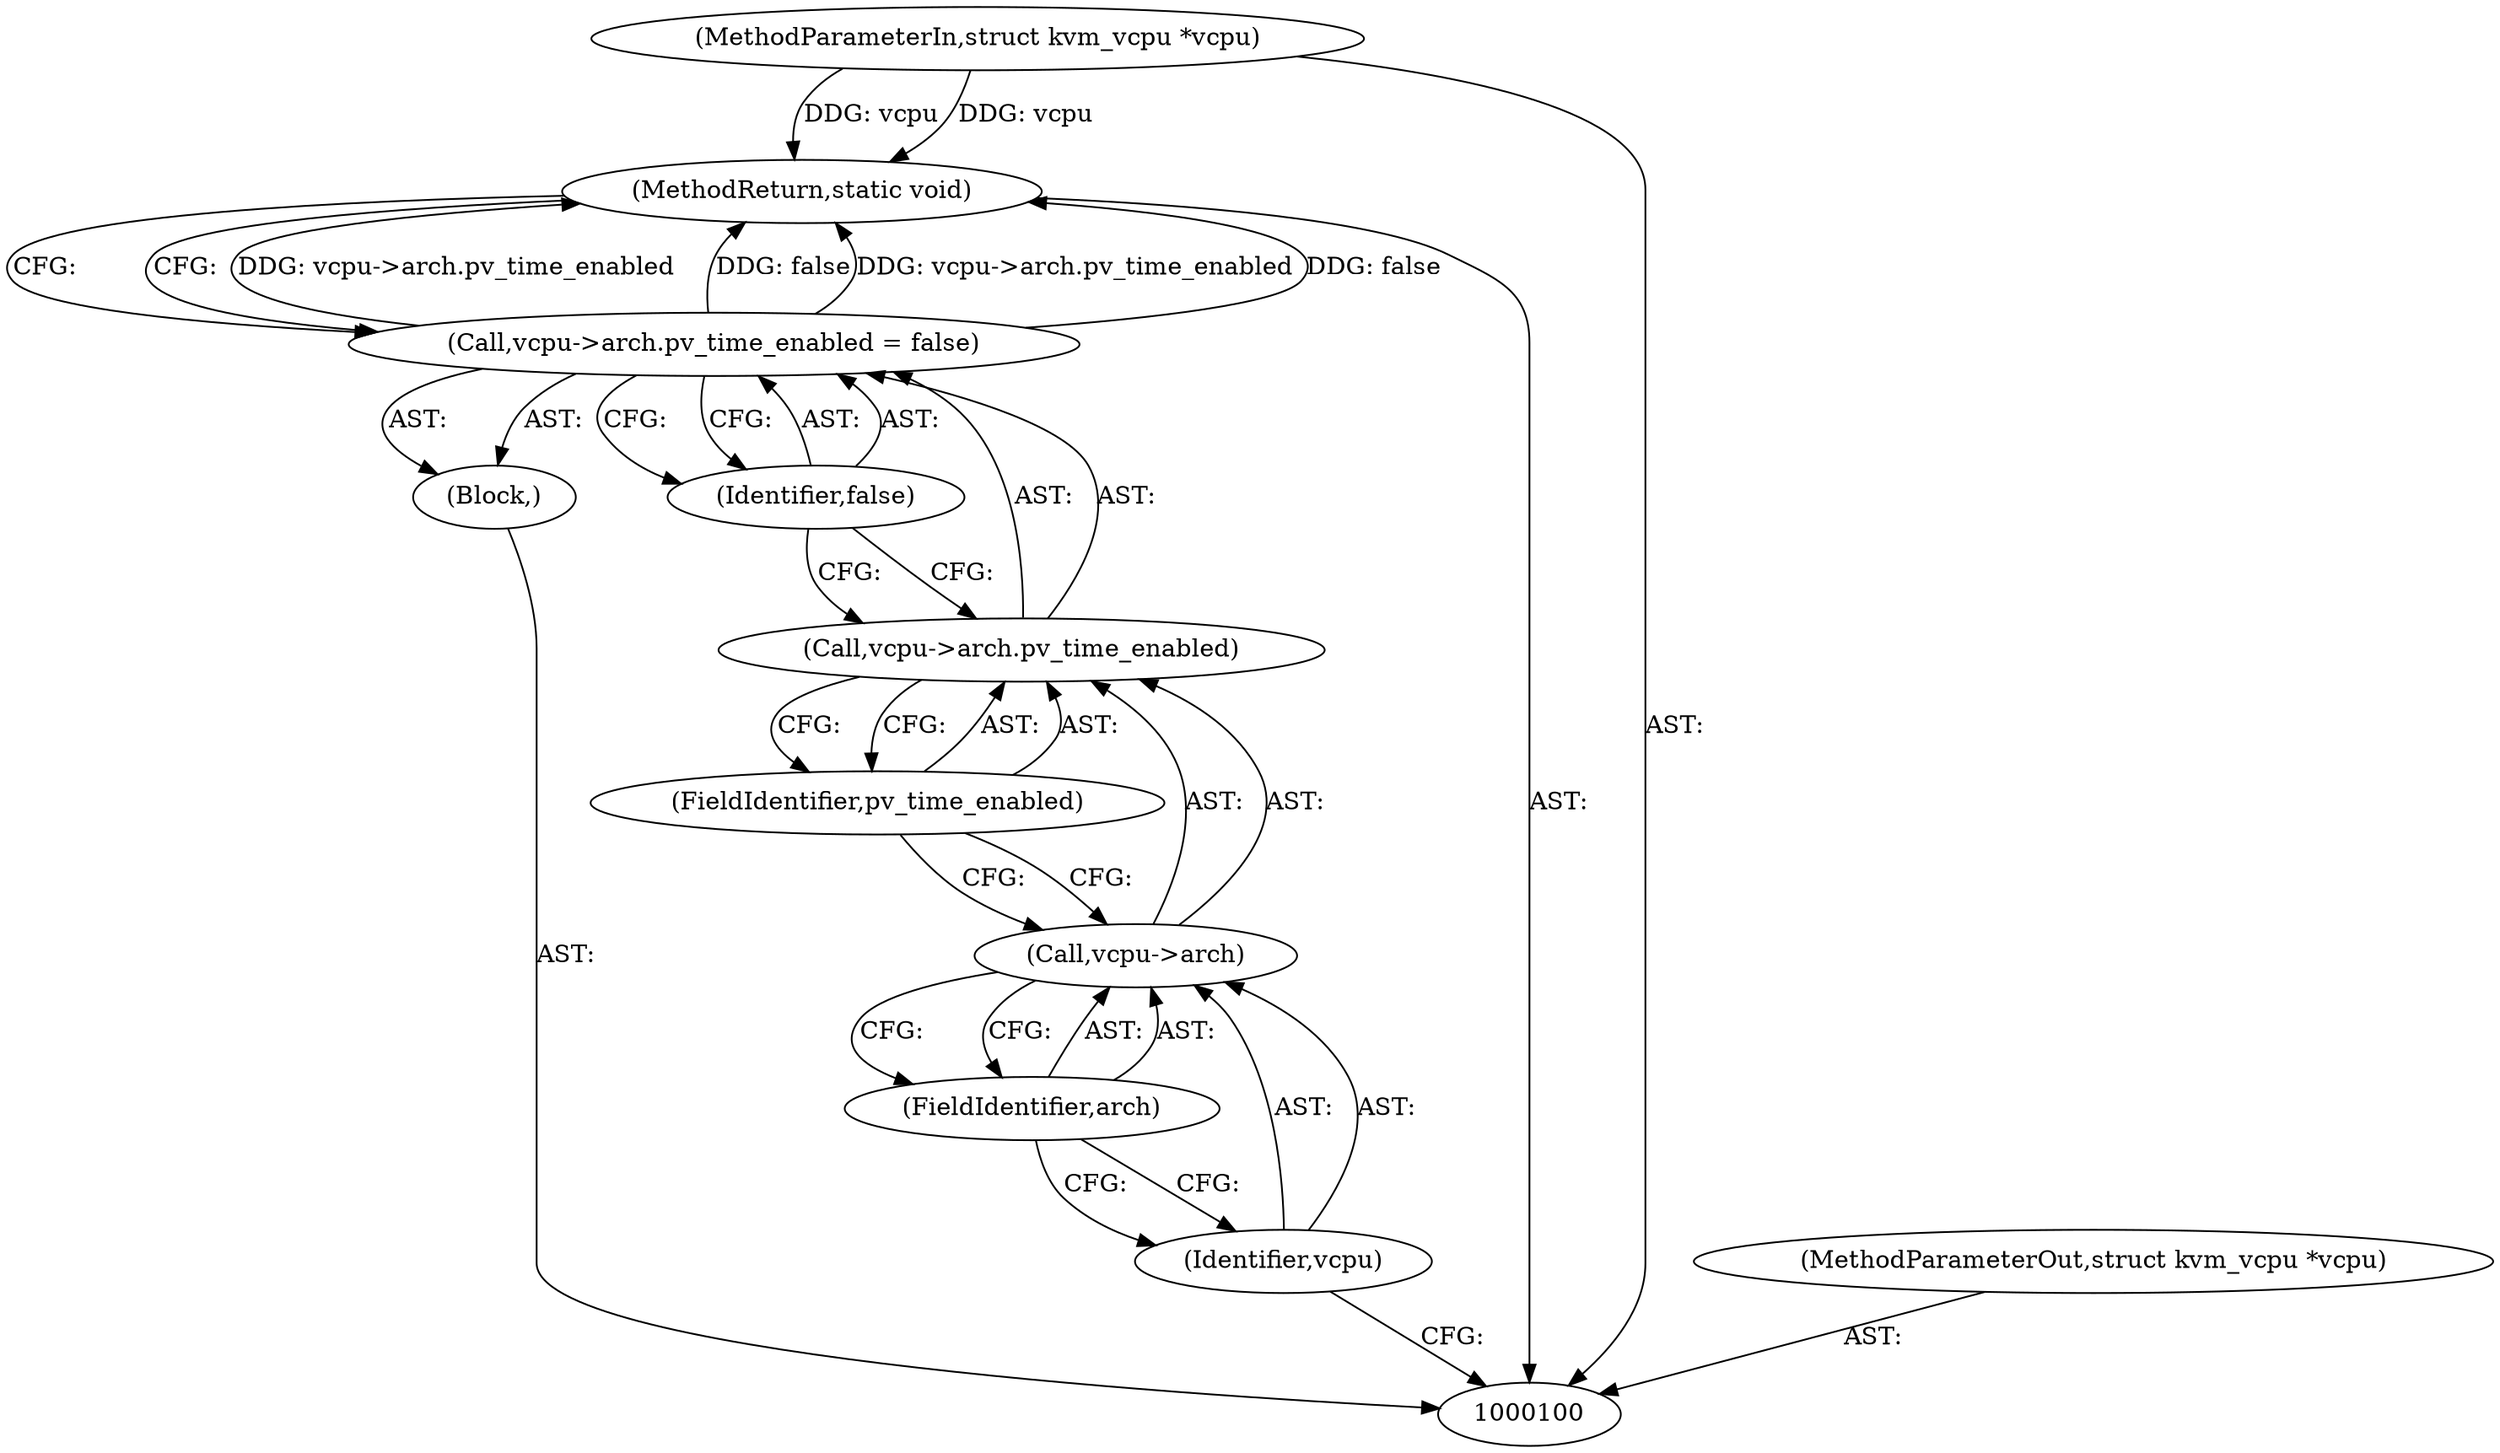 digraph "0_linux_0b79459b482e85cb7426aa7da683a9f2c97aeae1_3" {
"1000110" [label="(MethodReturn,static void)"];
"1000101" [label="(MethodParameterIn,struct kvm_vcpu *vcpu)"];
"1000131" [label="(MethodParameterOut,struct kvm_vcpu *vcpu)"];
"1000102" [label="(Block,)"];
"1000103" [label="(Call,vcpu->arch.pv_time_enabled = false)"];
"1000104" [label="(Call,vcpu->arch.pv_time_enabled)"];
"1000105" [label="(Call,vcpu->arch)"];
"1000106" [label="(Identifier,vcpu)"];
"1000108" [label="(FieldIdentifier,pv_time_enabled)"];
"1000109" [label="(Identifier,false)"];
"1000107" [label="(FieldIdentifier,arch)"];
"1000110" -> "1000100"  [label="AST: "];
"1000110" -> "1000103"  [label="CFG: "];
"1000103" -> "1000110"  [label="DDG: vcpu->arch.pv_time_enabled"];
"1000103" -> "1000110"  [label="DDG: false"];
"1000101" -> "1000110"  [label="DDG: vcpu"];
"1000101" -> "1000100"  [label="AST: "];
"1000101" -> "1000110"  [label="DDG: vcpu"];
"1000131" -> "1000100"  [label="AST: "];
"1000102" -> "1000100"  [label="AST: "];
"1000103" -> "1000102"  [label="AST: "];
"1000103" -> "1000102"  [label="AST: "];
"1000103" -> "1000109"  [label="CFG: "];
"1000104" -> "1000103"  [label="AST: "];
"1000109" -> "1000103"  [label="AST: "];
"1000110" -> "1000103"  [label="CFG: "];
"1000103" -> "1000110"  [label="DDG: vcpu->arch.pv_time_enabled"];
"1000103" -> "1000110"  [label="DDG: false"];
"1000104" -> "1000103"  [label="AST: "];
"1000104" -> "1000108"  [label="CFG: "];
"1000105" -> "1000104"  [label="AST: "];
"1000108" -> "1000104"  [label="AST: "];
"1000109" -> "1000104"  [label="CFG: "];
"1000105" -> "1000104"  [label="AST: "];
"1000105" -> "1000107"  [label="CFG: "];
"1000106" -> "1000105"  [label="AST: "];
"1000107" -> "1000105"  [label="AST: "];
"1000108" -> "1000105"  [label="CFG: "];
"1000106" -> "1000105"  [label="AST: "];
"1000106" -> "1000100"  [label="CFG: "];
"1000107" -> "1000106"  [label="CFG: "];
"1000108" -> "1000104"  [label="AST: "];
"1000108" -> "1000105"  [label="CFG: "];
"1000104" -> "1000108"  [label="CFG: "];
"1000109" -> "1000103"  [label="AST: "];
"1000109" -> "1000104"  [label="CFG: "];
"1000103" -> "1000109"  [label="CFG: "];
"1000107" -> "1000105"  [label="AST: "];
"1000107" -> "1000106"  [label="CFG: "];
"1000105" -> "1000107"  [label="CFG: "];
}
